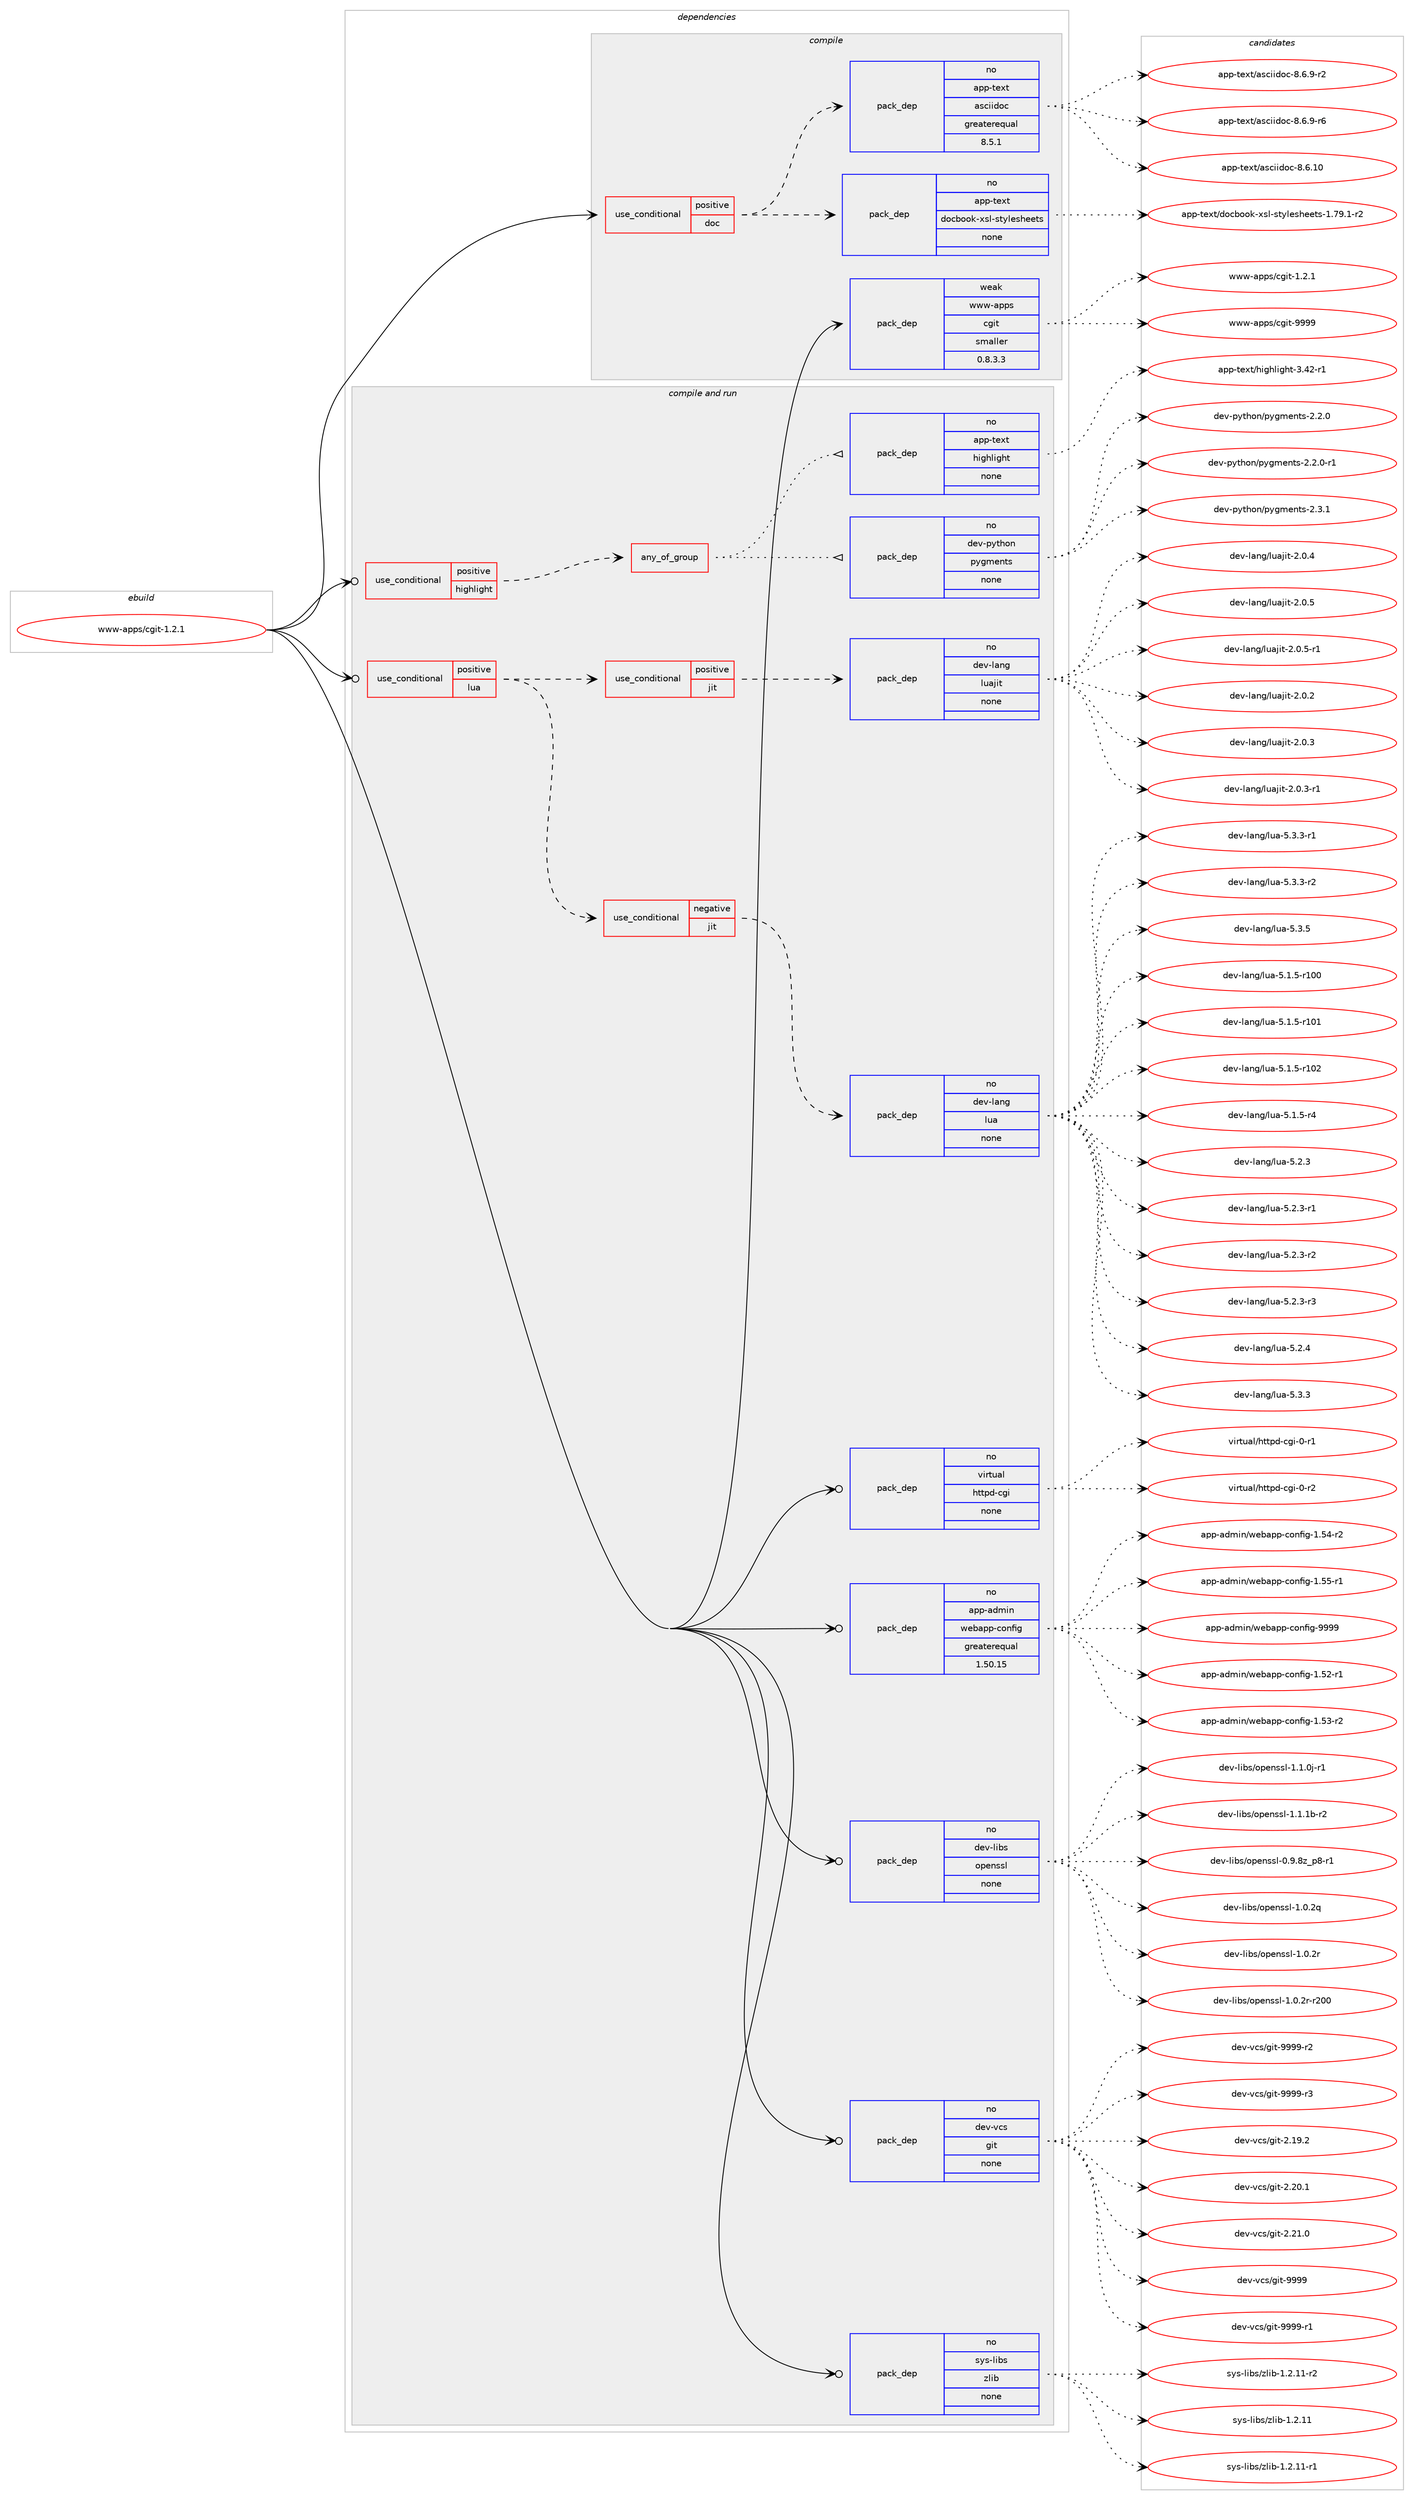digraph prolog {

# *************
# Graph options
# *************

newrank=true;
concentrate=true;
compound=true;
graph [rankdir=LR,fontname=Helvetica,fontsize=10,ranksep=1.5];#, ranksep=2.5, nodesep=0.2];
edge  [arrowhead=vee];
node  [fontname=Helvetica,fontsize=10];

# **********
# The ebuild
# **********

subgraph cluster_leftcol {
color=gray;
rank=same;
label=<<i>ebuild</i>>;
id [label="www-apps/cgit-1.2.1", color=red, width=4, href="../www-apps/cgit-1.2.1.svg"];
}

# ****************
# The dependencies
# ****************

subgraph cluster_midcol {
color=gray;
label=<<i>dependencies</i>>;
subgraph cluster_compile {
fillcolor="#eeeeee";
style=filled;
label=<<i>compile</i>>;
subgraph cond462959 {
dependency1744139 [label=<<TABLE BORDER="0" CELLBORDER="1" CELLSPACING="0" CELLPADDING="4"><TR><TD ROWSPAN="3" CELLPADDING="10">use_conditional</TD></TR><TR><TD>positive</TD></TR><TR><TD>doc</TD></TR></TABLE>>, shape=none, color=red];
subgraph pack1252042 {
dependency1744140 [label=<<TABLE BORDER="0" CELLBORDER="1" CELLSPACING="0" CELLPADDING="4" WIDTH="220"><TR><TD ROWSPAN="6" CELLPADDING="30">pack_dep</TD></TR><TR><TD WIDTH="110">no</TD></TR><TR><TD>app-text</TD></TR><TR><TD>docbook-xsl-stylesheets</TD></TR><TR><TD>none</TD></TR><TR><TD></TD></TR></TABLE>>, shape=none, color=blue];
}
dependency1744139:e -> dependency1744140:w [weight=20,style="dashed",arrowhead="vee"];
subgraph pack1252043 {
dependency1744141 [label=<<TABLE BORDER="0" CELLBORDER="1" CELLSPACING="0" CELLPADDING="4" WIDTH="220"><TR><TD ROWSPAN="6" CELLPADDING="30">pack_dep</TD></TR><TR><TD WIDTH="110">no</TD></TR><TR><TD>app-text</TD></TR><TR><TD>asciidoc</TD></TR><TR><TD>greaterequal</TD></TR><TR><TD>8.5.1</TD></TR></TABLE>>, shape=none, color=blue];
}
dependency1744139:e -> dependency1744141:w [weight=20,style="dashed",arrowhead="vee"];
}
id:e -> dependency1744139:w [weight=20,style="solid",arrowhead="vee"];
subgraph pack1252044 {
dependency1744142 [label=<<TABLE BORDER="0" CELLBORDER="1" CELLSPACING="0" CELLPADDING="4" WIDTH="220"><TR><TD ROWSPAN="6" CELLPADDING="30">pack_dep</TD></TR><TR><TD WIDTH="110">weak</TD></TR><TR><TD>www-apps</TD></TR><TR><TD>cgit</TD></TR><TR><TD>smaller</TD></TR><TR><TD>0.8.3.3</TD></TR></TABLE>>, shape=none, color=blue];
}
id:e -> dependency1744142:w [weight=20,style="solid",arrowhead="vee"];
}
subgraph cluster_compileandrun {
fillcolor="#eeeeee";
style=filled;
label=<<i>compile and run</i>>;
subgraph cond462960 {
dependency1744143 [label=<<TABLE BORDER="0" CELLBORDER="1" CELLSPACING="0" CELLPADDING="4"><TR><TD ROWSPAN="3" CELLPADDING="10">use_conditional</TD></TR><TR><TD>positive</TD></TR><TR><TD>highlight</TD></TR></TABLE>>, shape=none, color=red];
subgraph any28146 {
dependency1744144 [label=<<TABLE BORDER="0" CELLBORDER="1" CELLSPACING="0" CELLPADDING="4"><TR><TD CELLPADDING="10">any_of_group</TD></TR></TABLE>>, shape=none, color=red];subgraph pack1252045 {
dependency1744145 [label=<<TABLE BORDER="0" CELLBORDER="1" CELLSPACING="0" CELLPADDING="4" WIDTH="220"><TR><TD ROWSPAN="6" CELLPADDING="30">pack_dep</TD></TR><TR><TD WIDTH="110">no</TD></TR><TR><TD>dev-python</TD></TR><TR><TD>pygments</TD></TR><TR><TD>none</TD></TR><TR><TD></TD></TR></TABLE>>, shape=none, color=blue];
}
dependency1744144:e -> dependency1744145:w [weight=20,style="dotted",arrowhead="oinv"];
subgraph pack1252046 {
dependency1744146 [label=<<TABLE BORDER="0" CELLBORDER="1" CELLSPACING="0" CELLPADDING="4" WIDTH="220"><TR><TD ROWSPAN="6" CELLPADDING="30">pack_dep</TD></TR><TR><TD WIDTH="110">no</TD></TR><TR><TD>app-text</TD></TR><TR><TD>highlight</TD></TR><TR><TD>none</TD></TR><TR><TD></TD></TR></TABLE>>, shape=none, color=blue];
}
dependency1744144:e -> dependency1744146:w [weight=20,style="dotted",arrowhead="oinv"];
}
dependency1744143:e -> dependency1744144:w [weight=20,style="dashed",arrowhead="vee"];
}
id:e -> dependency1744143:w [weight=20,style="solid",arrowhead="odotvee"];
subgraph cond462961 {
dependency1744147 [label=<<TABLE BORDER="0" CELLBORDER="1" CELLSPACING="0" CELLPADDING="4"><TR><TD ROWSPAN="3" CELLPADDING="10">use_conditional</TD></TR><TR><TD>positive</TD></TR><TR><TD>lua</TD></TR></TABLE>>, shape=none, color=red];
subgraph cond462962 {
dependency1744148 [label=<<TABLE BORDER="0" CELLBORDER="1" CELLSPACING="0" CELLPADDING="4"><TR><TD ROWSPAN="3" CELLPADDING="10">use_conditional</TD></TR><TR><TD>positive</TD></TR><TR><TD>jit</TD></TR></TABLE>>, shape=none, color=red];
subgraph pack1252047 {
dependency1744149 [label=<<TABLE BORDER="0" CELLBORDER="1" CELLSPACING="0" CELLPADDING="4" WIDTH="220"><TR><TD ROWSPAN="6" CELLPADDING="30">pack_dep</TD></TR><TR><TD WIDTH="110">no</TD></TR><TR><TD>dev-lang</TD></TR><TR><TD>luajit</TD></TR><TR><TD>none</TD></TR><TR><TD></TD></TR></TABLE>>, shape=none, color=blue];
}
dependency1744148:e -> dependency1744149:w [weight=20,style="dashed",arrowhead="vee"];
}
dependency1744147:e -> dependency1744148:w [weight=20,style="dashed",arrowhead="vee"];
subgraph cond462963 {
dependency1744150 [label=<<TABLE BORDER="0" CELLBORDER="1" CELLSPACING="0" CELLPADDING="4"><TR><TD ROWSPAN="3" CELLPADDING="10">use_conditional</TD></TR><TR><TD>negative</TD></TR><TR><TD>jit</TD></TR></TABLE>>, shape=none, color=red];
subgraph pack1252048 {
dependency1744151 [label=<<TABLE BORDER="0" CELLBORDER="1" CELLSPACING="0" CELLPADDING="4" WIDTH="220"><TR><TD ROWSPAN="6" CELLPADDING="30">pack_dep</TD></TR><TR><TD WIDTH="110">no</TD></TR><TR><TD>dev-lang</TD></TR><TR><TD>lua</TD></TR><TR><TD>none</TD></TR><TR><TD></TD></TR></TABLE>>, shape=none, color=blue];
}
dependency1744150:e -> dependency1744151:w [weight=20,style="dashed",arrowhead="vee"];
}
dependency1744147:e -> dependency1744150:w [weight=20,style="dashed",arrowhead="vee"];
}
id:e -> dependency1744147:w [weight=20,style="solid",arrowhead="odotvee"];
subgraph pack1252049 {
dependency1744152 [label=<<TABLE BORDER="0" CELLBORDER="1" CELLSPACING="0" CELLPADDING="4" WIDTH="220"><TR><TD ROWSPAN="6" CELLPADDING="30">pack_dep</TD></TR><TR><TD WIDTH="110">no</TD></TR><TR><TD>app-admin</TD></TR><TR><TD>webapp-config</TD></TR><TR><TD>greaterequal</TD></TR><TR><TD>1.50.15</TD></TR></TABLE>>, shape=none, color=blue];
}
id:e -> dependency1744152:w [weight=20,style="solid",arrowhead="odotvee"];
subgraph pack1252050 {
dependency1744153 [label=<<TABLE BORDER="0" CELLBORDER="1" CELLSPACING="0" CELLPADDING="4" WIDTH="220"><TR><TD ROWSPAN="6" CELLPADDING="30">pack_dep</TD></TR><TR><TD WIDTH="110">no</TD></TR><TR><TD>dev-libs</TD></TR><TR><TD>openssl</TD></TR><TR><TD>none</TD></TR><TR><TD></TD></TR></TABLE>>, shape=none, color=blue];
}
id:e -> dependency1744153:w [weight=20,style="solid",arrowhead="odotvee"];
subgraph pack1252051 {
dependency1744154 [label=<<TABLE BORDER="0" CELLBORDER="1" CELLSPACING="0" CELLPADDING="4" WIDTH="220"><TR><TD ROWSPAN="6" CELLPADDING="30">pack_dep</TD></TR><TR><TD WIDTH="110">no</TD></TR><TR><TD>dev-vcs</TD></TR><TR><TD>git</TD></TR><TR><TD>none</TD></TR><TR><TD></TD></TR></TABLE>>, shape=none, color=blue];
}
id:e -> dependency1744154:w [weight=20,style="solid",arrowhead="odotvee"];
subgraph pack1252052 {
dependency1744155 [label=<<TABLE BORDER="0" CELLBORDER="1" CELLSPACING="0" CELLPADDING="4" WIDTH="220"><TR><TD ROWSPAN="6" CELLPADDING="30">pack_dep</TD></TR><TR><TD WIDTH="110">no</TD></TR><TR><TD>sys-libs</TD></TR><TR><TD>zlib</TD></TR><TR><TD>none</TD></TR><TR><TD></TD></TR></TABLE>>, shape=none, color=blue];
}
id:e -> dependency1744155:w [weight=20,style="solid",arrowhead="odotvee"];
subgraph pack1252053 {
dependency1744156 [label=<<TABLE BORDER="0" CELLBORDER="1" CELLSPACING="0" CELLPADDING="4" WIDTH="220"><TR><TD ROWSPAN="6" CELLPADDING="30">pack_dep</TD></TR><TR><TD WIDTH="110">no</TD></TR><TR><TD>virtual</TD></TR><TR><TD>httpd-cgi</TD></TR><TR><TD>none</TD></TR><TR><TD></TD></TR></TABLE>>, shape=none, color=blue];
}
id:e -> dependency1744156:w [weight=20,style="solid",arrowhead="odotvee"];
}
subgraph cluster_run {
fillcolor="#eeeeee";
style=filled;
label=<<i>run</i>>;
}
}

# **************
# The candidates
# **************

subgraph cluster_choices {
rank=same;
color=gray;
label=<<i>candidates</i>>;

subgraph choice1252042 {
color=black;
nodesep=1;
choice97112112451161011201164710011199981111111074512011510845115116121108101115104101101116115454946555746494511450 [label="app-text/docbook-xsl-stylesheets-1.79.1-r2", color=red, width=4,href="../app-text/docbook-xsl-stylesheets-1.79.1-r2.svg"];
dependency1744140:e -> choice97112112451161011201164710011199981111111074512011510845115116121108101115104101101116115454946555746494511450:w [style=dotted,weight="100"];
}
subgraph choice1252043 {
color=black;
nodesep=1;
choice97112112451161011201164797115991051051001119945564654464948 [label="app-text/asciidoc-8.6.10", color=red, width=4,href="../app-text/asciidoc-8.6.10.svg"];
choice9711211245116101120116479711599105105100111994556465446574511450 [label="app-text/asciidoc-8.6.9-r2", color=red, width=4,href="../app-text/asciidoc-8.6.9-r2.svg"];
choice9711211245116101120116479711599105105100111994556465446574511454 [label="app-text/asciidoc-8.6.9-r6", color=red, width=4,href="../app-text/asciidoc-8.6.9-r6.svg"];
dependency1744141:e -> choice97112112451161011201164797115991051051001119945564654464948:w [style=dotted,weight="100"];
dependency1744141:e -> choice9711211245116101120116479711599105105100111994556465446574511450:w [style=dotted,weight="100"];
dependency1744141:e -> choice9711211245116101120116479711599105105100111994556465446574511454:w [style=dotted,weight="100"];
}
subgraph choice1252044 {
color=black;
nodesep=1;
choice11911911945971121121154799103105116454946504649 [label="www-apps/cgit-1.2.1", color=red, width=4,href="../www-apps/cgit-1.2.1.svg"];
choice119119119459711211211547991031051164557575757 [label="www-apps/cgit-9999", color=red, width=4,href="../www-apps/cgit-9999.svg"];
dependency1744142:e -> choice11911911945971121121154799103105116454946504649:w [style=dotted,weight="100"];
dependency1744142:e -> choice119119119459711211211547991031051164557575757:w [style=dotted,weight="100"];
}
subgraph choice1252045 {
color=black;
nodesep=1;
choice1001011184511212111610411111047112121103109101110116115455046504648 [label="dev-python/pygments-2.2.0", color=red, width=4,href="../dev-python/pygments-2.2.0.svg"];
choice10010111845112121116104111110471121211031091011101161154550465046484511449 [label="dev-python/pygments-2.2.0-r1", color=red, width=4,href="../dev-python/pygments-2.2.0-r1.svg"];
choice1001011184511212111610411111047112121103109101110116115455046514649 [label="dev-python/pygments-2.3.1", color=red, width=4,href="../dev-python/pygments-2.3.1.svg"];
dependency1744145:e -> choice1001011184511212111610411111047112121103109101110116115455046504648:w [style=dotted,weight="100"];
dependency1744145:e -> choice10010111845112121116104111110471121211031091011101161154550465046484511449:w [style=dotted,weight="100"];
dependency1744145:e -> choice1001011184511212111610411111047112121103109101110116115455046514649:w [style=dotted,weight="100"];
}
subgraph choice1252046 {
color=black;
nodesep=1;
choice97112112451161011201164710410510310410810510310411645514652504511449 [label="app-text/highlight-3.42-r1", color=red, width=4,href="../app-text/highlight-3.42-r1.svg"];
dependency1744146:e -> choice97112112451161011201164710410510310410810510310411645514652504511449:w [style=dotted,weight="100"];
}
subgraph choice1252047 {
color=black;
nodesep=1;
choice10010111845108971101034710811797106105116455046484650 [label="dev-lang/luajit-2.0.2", color=red, width=4,href="../dev-lang/luajit-2.0.2.svg"];
choice10010111845108971101034710811797106105116455046484651 [label="dev-lang/luajit-2.0.3", color=red, width=4,href="../dev-lang/luajit-2.0.3.svg"];
choice100101118451089711010347108117971061051164550464846514511449 [label="dev-lang/luajit-2.0.3-r1", color=red, width=4,href="../dev-lang/luajit-2.0.3-r1.svg"];
choice10010111845108971101034710811797106105116455046484652 [label="dev-lang/luajit-2.0.4", color=red, width=4,href="../dev-lang/luajit-2.0.4.svg"];
choice10010111845108971101034710811797106105116455046484653 [label="dev-lang/luajit-2.0.5", color=red, width=4,href="../dev-lang/luajit-2.0.5.svg"];
choice100101118451089711010347108117971061051164550464846534511449 [label="dev-lang/luajit-2.0.5-r1", color=red, width=4,href="../dev-lang/luajit-2.0.5-r1.svg"];
dependency1744149:e -> choice10010111845108971101034710811797106105116455046484650:w [style=dotted,weight="100"];
dependency1744149:e -> choice10010111845108971101034710811797106105116455046484651:w [style=dotted,weight="100"];
dependency1744149:e -> choice100101118451089711010347108117971061051164550464846514511449:w [style=dotted,weight="100"];
dependency1744149:e -> choice10010111845108971101034710811797106105116455046484652:w [style=dotted,weight="100"];
dependency1744149:e -> choice10010111845108971101034710811797106105116455046484653:w [style=dotted,weight="100"];
dependency1744149:e -> choice100101118451089711010347108117971061051164550464846534511449:w [style=dotted,weight="100"];
}
subgraph choice1252048 {
color=black;
nodesep=1;
choice1001011184510897110103471081179745534649465345114494848 [label="dev-lang/lua-5.1.5-r100", color=red, width=4,href="../dev-lang/lua-5.1.5-r100.svg"];
choice1001011184510897110103471081179745534649465345114494849 [label="dev-lang/lua-5.1.5-r101", color=red, width=4,href="../dev-lang/lua-5.1.5-r101.svg"];
choice1001011184510897110103471081179745534649465345114494850 [label="dev-lang/lua-5.1.5-r102", color=red, width=4,href="../dev-lang/lua-5.1.5-r102.svg"];
choice100101118451089711010347108117974553464946534511452 [label="dev-lang/lua-5.1.5-r4", color=red, width=4,href="../dev-lang/lua-5.1.5-r4.svg"];
choice10010111845108971101034710811797455346504651 [label="dev-lang/lua-5.2.3", color=red, width=4,href="../dev-lang/lua-5.2.3.svg"];
choice100101118451089711010347108117974553465046514511449 [label="dev-lang/lua-5.2.3-r1", color=red, width=4,href="../dev-lang/lua-5.2.3-r1.svg"];
choice100101118451089711010347108117974553465046514511450 [label="dev-lang/lua-5.2.3-r2", color=red, width=4,href="../dev-lang/lua-5.2.3-r2.svg"];
choice100101118451089711010347108117974553465046514511451 [label="dev-lang/lua-5.2.3-r3", color=red, width=4,href="../dev-lang/lua-5.2.3-r3.svg"];
choice10010111845108971101034710811797455346504652 [label="dev-lang/lua-5.2.4", color=red, width=4,href="../dev-lang/lua-5.2.4.svg"];
choice10010111845108971101034710811797455346514651 [label="dev-lang/lua-5.3.3", color=red, width=4,href="../dev-lang/lua-5.3.3.svg"];
choice100101118451089711010347108117974553465146514511449 [label="dev-lang/lua-5.3.3-r1", color=red, width=4,href="../dev-lang/lua-5.3.3-r1.svg"];
choice100101118451089711010347108117974553465146514511450 [label="dev-lang/lua-5.3.3-r2", color=red, width=4,href="../dev-lang/lua-5.3.3-r2.svg"];
choice10010111845108971101034710811797455346514653 [label="dev-lang/lua-5.3.5", color=red, width=4,href="../dev-lang/lua-5.3.5.svg"];
dependency1744151:e -> choice1001011184510897110103471081179745534649465345114494848:w [style=dotted,weight="100"];
dependency1744151:e -> choice1001011184510897110103471081179745534649465345114494849:w [style=dotted,weight="100"];
dependency1744151:e -> choice1001011184510897110103471081179745534649465345114494850:w [style=dotted,weight="100"];
dependency1744151:e -> choice100101118451089711010347108117974553464946534511452:w [style=dotted,weight="100"];
dependency1744151:e -> choice10010111845108971101034710811797455346504651:w [style=dotted,weight="100"];
dependency1744151:e -> choice100101118451089711010347108117974553465046514511449:w [style=dotted,weight="100"];
dependency1744151:e -> choice100101118451089711010347108117974553465046514511450:w [style=dotted,weight="100"];
dependency1744151:e -> choice100101118451089711010347108117974553465046514511451:w [style=dotted,weight="100"];
dependency1744151:e -> choice10010111845108971101034710811797455346504652:w [style=dotted,weight="100"];
dependency1744151:e -> choice10010111845108971101034710811797455346514651:w [style=dotted,weight="100"];
dependency1744151:e -> choice100101118451089711010347108117974553465146514511449:w [style=dotted,weight="100"];
dependency1744151:e -> choice100101118451089711010347108117974553465146514511450:w [style=dotted,weight="100"];
dependency1744151:e -> choice10010111845108971101034710811797455346514653:w [style=dotted,weight="100"];
}
subgraph choice1252049 {
color=black;
nodesep=1;
choice971121124597100109105110471191019897112112459911111010210510345494653504511449 [label="app-admin/webapp-config-1.52-r1", color=red, width=4,href="../app-admin/webapp-config-1.52-r1.svg"];
choice971121124597100109105110471191019897112112459911111010210510345494653514511450 [label="app-admin/webapp-config-1.53-r2", color=red, width=4,href="../app-admin/webapp-config-1.53-r2.svg"];
choice971121124597100109105110471191019897112112459911111010210510345494653524511450 [label="app-admin/webapp-config-1.54-r2", color=red, width=4,href="../app-admin/webapp-config-1.54-r2.svg"];
choice971121124597100109105110471191019897112112459911111010210510345494653534511449 [label="app-admin/webapp-config-1.55-r1", color=red, width=4,href="../app-admin/webapp-config-1.55-r1.svg"];
choice97112112459710010910511047119101989711211245991111101021051034557575757 [label="app-admin/webapp-config-9999", color=red, width=4,href="../app-admin/webapp-config-9999.svg"];
dependency1744152:e -> choice971121124597100109105110471191019897112112459911111010210510345494653504511449:w [style=dotted,weight="100"];
dependency1744152:e -> choice971121124597100109105110471191019897112112459911111010210510345494653514511450:w [style=dotted,weight="100"];
dependency1744152:e -> choice971121124597100109105110471191019897112112459911111010210510345494653524511450:w [style=dotted,weight="100"];
dependency1744152:e -> choice971121124597100109105110471191019897112112459911111010210510345494653534511449:w [style=dotted,weight="100"];
dependency1744152:e -> choice97112112459710010910511047119101989711211245991111101021051034557575757:w [style=dotted,weight="100"];
}
subgraph choice1252050 {
color=black;
nodesep=1;
choice10010111845108105981154711111210111011511510845484657465612295112564511449 [label="dev-libs/openssl-0.9.8z_p8-r1", color=red, width=4,href="../dev-libs/openssl-0.9.8z_p8-r1.svg"];
choice100101118451081059811547111112101110115115108454946484650113 [label="dev-libs/openssl-1.0.2q", color=red, width=4,href="../dev-libs/openssl-1.0.2q.svg"];
choice100101118451081059811547111112101110115115108454946484650114 [label="dev-libs/openssl-1.0.2r", color=red, width=4,href="../dev-libs/openssl-1.0.2r.svg"];
choice10010111845108105981154711111210111011511510845494648465011445114504848 [label="dev-libs/openssl-1.0.2r-r200", color=red, width=4,href="../dev-libs/openssl-1.0.2r-r200.svg"];
choice1001011184510810598115471111121011101151151084549464946481064511449 [label="dev-libs/openssl-1.1.0j-r1", color=red, width=4,href="../dev-libs/openssl-1.1.0j-r1.svg"];
choice100101118451081059811547111112101110115115108454946494649984511450 [label="dev-libs/openssl-1.1.1b-r2", color=red, width=4,href="../dev-libs/openssl-1.1.1b-r2.svg"];
dependency1744153:e -> choice10010111845108105981154711111210111011511510845484657465612295112564511449:w [style=dotted,weight="100"];
dependency1744153:e -> choice100101118451081059811547111112101110115115108454946484650113:w [style=dotted,weight="100"];
dependency1744153:e -> choice100101118451081059811547111112101110115115108454946484650114:w [style=dotted,weight="100"];
dependency1744153:e -> choice10010111845108105981154711111210111011511510845494648465011445114504848:w [style=dotted,weight="100"];
dependency1744153:e -> choice1001011184510810598115471111121011101151151084549464946481064511449:w [style=dotted,weight="100"];
dependency1744153:e -> choice100101118451081059811547111112101110115115108454946494649984511450:w [style=dotted,weight="100"];
}
subgraph choice1252051 {
color=black;
nodesep=1;
choice10010111845118991154710310511645504649574650 [label="dev-vcs/git-2.19.2", color=red, width=4,href="../dev-vcs/git-2.19.2.svg"];
choice10010111845118991154710310511645504650484649 [label="dev-vcs/git-2.20.1", color=red, width=4,href="../dev-vcs/git-2.20.1.svg"];
choice10010111845118991154710310511645504650494648 [label="dev-vcs/git-2.21.0", color=red, width=4,href="../dev-vcs/git-2.21.0.svg"];
choice1001011184511899115471031051164557575757 [label="dev-vcs/git-9999", color=red, width=4,href="../dev-vcs/git-9999.svg"];
choice10010111845118991154710310511645575757574511449 [label="dev-vcs/git-9999-r1", color=red, width=4,href="../dev-vcs/git-9999-r1.svg"];
choice10010111845118991154710310511645575757574511450 [label="dev-vcs/git-9999-r2", color=red, width=4,href="../dev-vcs/git-9999-r2.svg"];
choice10010111845118991154710310511645575757574511451 [label="dev-vcs/git-9999-r3", color=red, width=4,href="../dev-vcs/git-9999-r3.svg"];
dependency1744154:e -> choice10010111845118991154710310511645504649574650:w [style=dotted,weight="100"];
dependency1744154:e -> choice10010111845118991154710310511645504650484649:w [style=dotted,weight="100"];
dependency1744154:e -> choice10010111845118991154710310511645504650494648:w [style=dotted,weight="100"];
dependency1744154:e -> choice1001011184511899115471031051164557575757:w [style=dotted,weight="100"];
dependency1744154:e -> choice10010111845118991154710310511645575757574511449:w [style=dotted,weight="100"];
dependency1744154:e -> choice10010111845118991154710310511645575757574511450:w [style=dotted,weight="100"];
dependency1744154:e -> choice10010111845118991154710310511645575757574511451:w [style=dotted,weight="100"];
}
subgraph choice1252052 {
color=black;
nodesep=1;
choice1151211154510810598115471221081059845494650464949 [label="sys-libs/zlib-1.2.11", color=red, width=4,href="../sys-libs/zlib-1.2.11.svg"];
choice11512111545108105981154712210810598454946504649494511449 [label="sys-libs/zlib-1.2.11-r1", color=red, width=4,href="../sys-libs/zlib-1.2.11-r1.svg"];
choice11512111545108105981154712210810598454946504649494511450 [label="sys-libs/zlib-1.2.11-r2", color=red, width=4,href="../sys-libs/zlib-1.2.11-r2.svg"];
dependency1744155:e -> choice1151211154510810598115471221081059845494650464949:w [style=dotted,weight="100"];
dependency1744155:e -> choice11512111545108105981154712210810598454946504649494511449:w [style=dotted,weight="100"];
dependency1744155:e -> choice11512111545108105981154712210810598454946504649494511450:w [style=dotted,weight="100"];
}
subgraph choice1252053 {
color=black;
nodesep=1;
choice1181051141161179710847104116116112100459910310545484511449 [label="virtual/httpd-cgi-0-r1", color=red, width=4,href="../virtual/httpd-cgi-0-r1.svg"];
choice1181051141161179710847104116116112100459910310545484511450 [label="virtual/httpd-cgi-0-r2", color=red, width=4,href="../virtual/httpd-cgi-0-r2.svg"];
dependency1744156:e -> choice1181051141161179710847104116116112100459910310545484511449:w [style=dotted,weight="100"];
dependency1744156:e -> choice1181051141161179710847104116116112100459910310545484511450:w [style=dotted,weight="100"];
}
}

}
